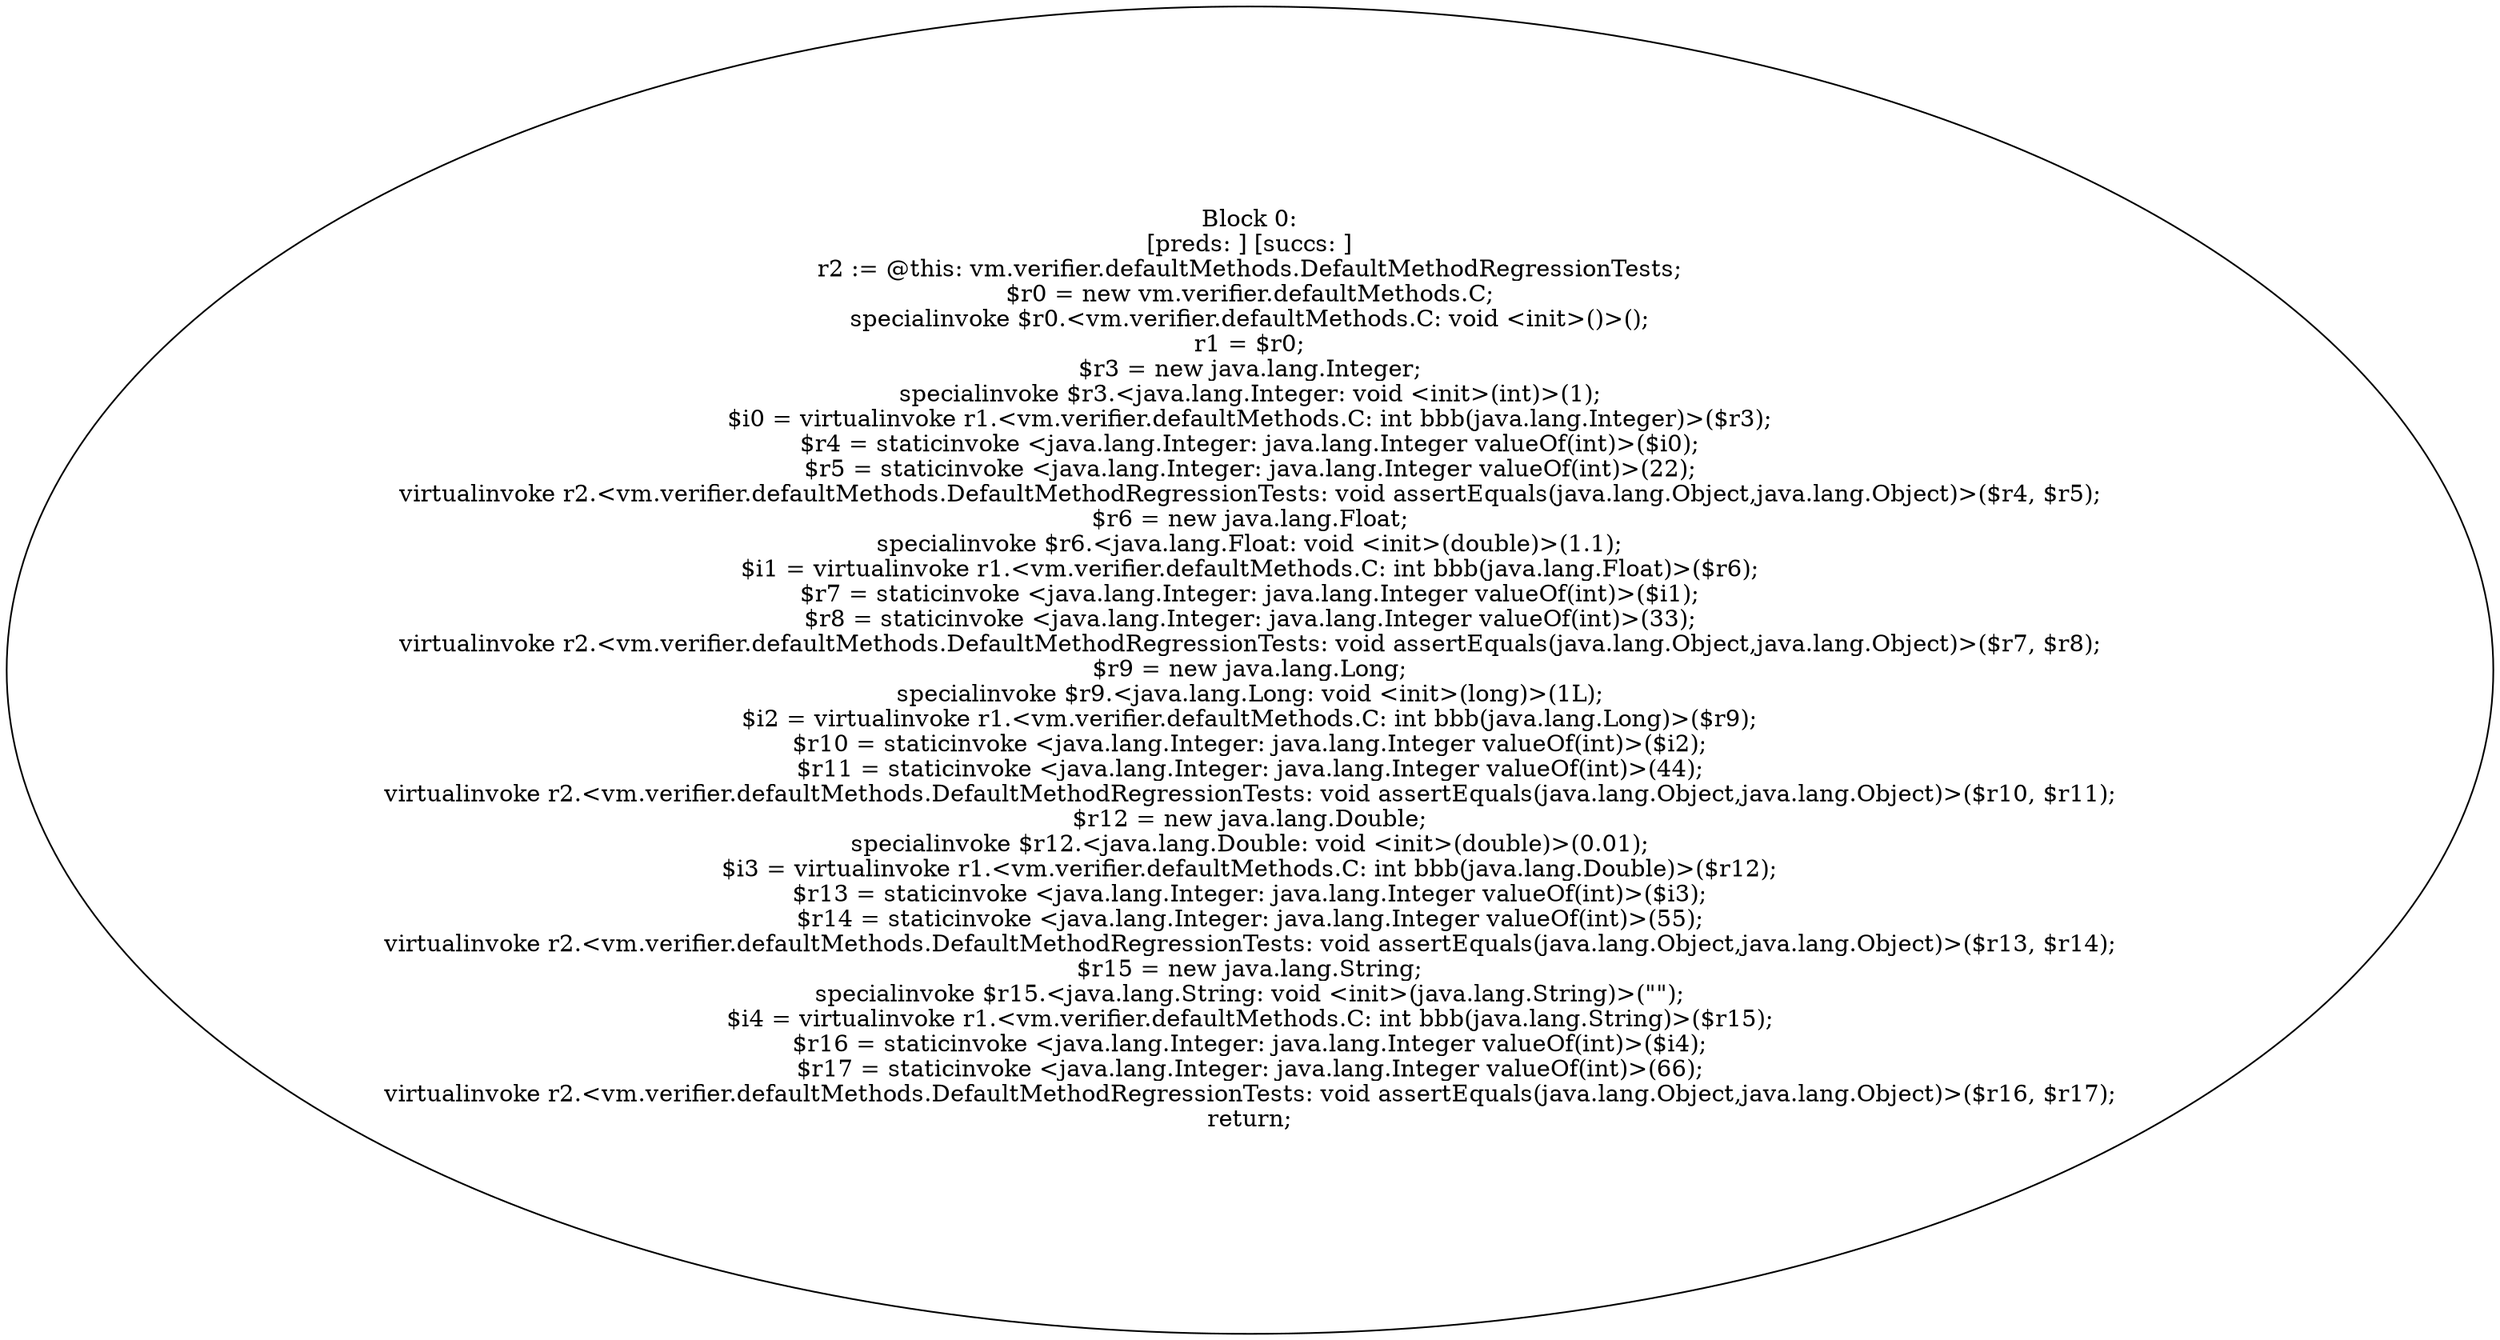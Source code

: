 digraph "unitGraph" {
    "Block 0:
[preds: ] [succs: ]
r2 := @this: vm.verifier.defaultMethods.DefaultMethodRegressionTests;
$r0 = new vm.verifier.defaultMethods.C;
specialinvoke $r0.<vm.verifier.defaultMethods.C: void <init>()>();
r1 = $r0;
$r3 = new java.lang.Integer;
specialinvoke $r3.<java.lang.Integer: void <init>(int)>(1);
$i0 = virtualinvoke r1.<vm.verifier.defaultMethods.C: int bbb(java.lang.Integer)>($r3);
$r4 = staticinvoke <java.lang.Integer: java.lang.Integer valueOf(int)>($i0);
$r5 = staticinvoke <java.lang.Integer: java.lang.Integer valueOf(int)>(22);
virtualinvoke r2.<vm.verifier.defaultMethods.DefaultMethodRegressionTests: void assertEquals(java.lang.Object,java.lang.Object)>($r4, $r5);
$r6 = new java.lang.Float;
specialinvoke $r6.<java.lang.Float: void <init>(double)>(1.1);
$i1 = virtualinvoke r1.<vm.verifier.defaultMethods.C: int bbb(java.lang.Float)>($r6);
$r7 = staticinvoke <java.lang.Integer: java.lang.Integer valueOf(int)>($i1);
$r8 = staticinvoke <java.lang.Integer: java.lang.Integer valueOf(int)>(33);
virtualinvoke r2.<vm.verifier.defaultMethods.DefaultMethodRegressionTests: void assertEquals(java.lang.Object,java.lang.Object)>($r7, $r8);
$r9 = new java.lang.Long;
specialinvoke $r9.<java.lang.Long: void <init>(long)>(1L);
$i2 = virtualinvoke r1.<vm.verifier.defaultMethods.C: int bbb(java.lang.Long)>($r9);
$r10 = staticinvoke <java.lang.Integer: java.lang.Integer valueOf(int)>($i2);
$r11 = staticinvoke <java.lang.Integer: java.lang.Integer valueOf(int)>(44);
virtualinvoke r2.<vm.verifier.defaultMethods.DefaultMethodRegressionTests: void assertEquals(java.lang.Object,java.lang.Object)>($r10, $r11);
$r12 = new java.lang.Double;
specialinvoke $r12.<java.lang.Double: void <init>(double)>(0.01);
$i3 = virtualinvoke r1.<vm.verifier.defaultMethods.C: int bbb(java.lang.Double)>($r12);
$r13 = staticinvoke <java.lang.Integer: java.lang.Integer valueOf(int)>($i3);
$r14 = staticinvoke <java.lang.Integer: java.lang.Integer valueOf(int)>(55);
virtualinvoke r2.<vm.verifier.defaultMethods.DefaultMethodRegressionTests: void assertEquals(java.lang.Object,java.lang.Object)>($r13, $r14);
$r15 = new java.lang.String;
specialinvoke $r15.<java.lang.String: void <init>(java.lang.String)>(\"\");
$i4 = virtualinvoke r1.<vm.verifier.defaultMethods.C: int bbb(java.lang.String)>($r15);
$r16 = staticinvoke <java.lang.Integer: java.lang.Integer valueOf(int)>($i4);
$r17 = staticinvoke <java.lang.Integer: java.lang.Integer valueOf(int)>(66);
virtualinvoke r2.<vm.verifier.defaultMethods.DefaultMethodRegressionTests: void assertEquals(java.lang.Object,java.lang.Object)>($r16, $r17);
return;
"
}
